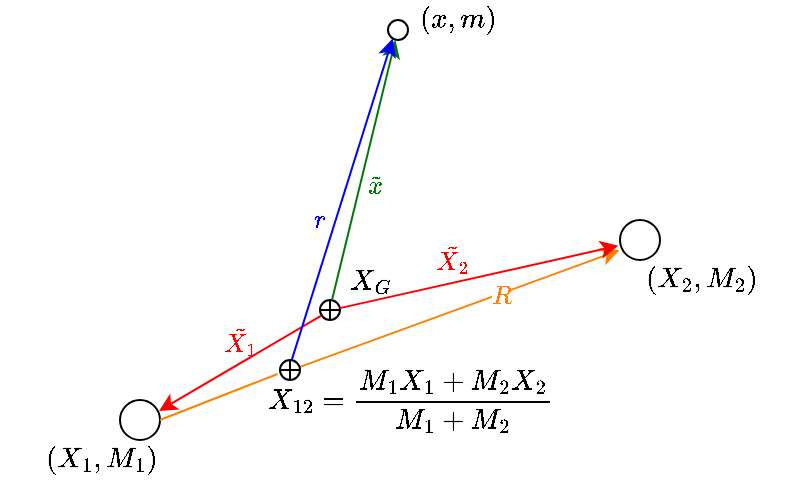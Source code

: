 <mxfile version="19.0.3" type="device"><diagram id="5j2hIf1bEWQU5kfmRZ-t" name="Page-1"><mxGraphModel dx="441" dy="410" grid="1" gridSize="10" guides="1" tooltips="1" connect="1" arrows="1" fold="1" page="1" pageScale="1" pageWidth="827" pageHeight="1169" math="1" shadow="0"><root><mxCell id="0"/><mxCell id="1" parent="0"/><mxCell id="Oq_LvNj-KgbVxkz7dXcU-1" value="" style="ellipse;whiteSpace=wrap;html=1;aspect=fixed;" vertex="1" parent="1"><mxGeometry x="270" y="390" width="20" height="20" as="geometry"/></mxCell><mxCell id="Oq_LvNj-KgbVxkz7dXcU-2" value="" style="ellipse;whiteSpace=wrap;html=1;aspect=fixed;" vertex="1" parent="1"><mxGeometry x="520" y="300" width="20" height="20" as="geometry"/></mxCell><mxCell id="Oq_LvNj-KgbVxkz7dXcU-8" value="" style="ellipse;whiteSpace=wrap;html=1;aspect=fixed;" vertex="1" parent="1"><mxGeometry x="404" y="200" width="10" height="10" as="geometry"/></mxCell><mxCell id="Oq_LvNj-KgbVxkz7dXcU-14" value="$$X_{12} = \frac{M_1 X_1+ M_2 X_2}{M_1+M_2}$$" style="text;html=1;align=center;verticalAlign=middle;resizable=0;points=[];autosize=1;strokeColor=none;fillColor=none;" vertex="1" parent="1"><mxGeometry x="270" y="380" width="290" height="20" as="geometry"/></mxCell><mxCell id="Oq_LvNj-KgbVxkz7dXcU-15" value="$$(X_1,M_1)$$" style="text;html=1;align=center;verticalAlign=middle;resizable=0;points=[];autosize=1;strokeColor=none;fillColor=none;" vertex="1" parent="1"><mxGeometry x="210" y="410" width="100" height="20" as="geometry"/></mxCell><mxCell id="Oq_LvNj-KgbVxkz7dXcU-16" value="$$(X_2,M_2)$$" style="text;html=1;align=center;verticalAlign=middle;resizable=0;points=[];autosize=1;strokeColor=none;fillColor=none;" vertex="1" parent="1"><mxGeometry x="510" y="320" width="100" height="20" as="geometry"/></mxCell><mxCell id="Oq_LvNj-KgbVxkz7dXcU-17" value="$$(x,m)$$" style="text;html=1;align=center;verticalAlign=middle;resizable=0;points=[];autosize=1;strokeColor=none;fillColor=none;" vertex="1" parent="1"><mxGeometry x="404" y="190" width="70" height="20" as="geometry"/></mxCell><mxCell id="Oq_LvNj-KgbVxkz7dXcU-22" value="" style="endArrow=classic;html=1;rounded=0;exitX=1;exitY=0.344;exitDx=0;exitDy=0;entryX=-0.014;entryY=0.757;entryDx=0;entryDy=0;entryPerimeter=0;startArrow=none;exitPerimeter=0;strokeColor=#FF8000;" edge="1" parent="1" source="Oq_LvNj-KgbVxkz7dXcU-11" target="Oq_LvNj-KgbVxkz7dXcU-2"><mxGeometry width="50" height="50" relative="1" as="geometry"><mxPoint x="360" y="370" as="sourcePoint"/><mxPoint x="410" y="320" as="targetPoint"/></mxGeometry></mxCell><mxCell id="Oq_LvNj-KgbVxkz7dXcU-38" value="$$R$$" style="edgeLabel;html=1;align=center;verticalAlign=middle;resizable=0;points=[];fontColor=#FF8000;" vertex="1" connectable="0" parent="Oq_LvNj-KgbVxkz7dXcU-22"><mxGeometry x="0.246" y="-1" relative="1" as="geometry"><mxPoint as="offset"/></mxGeometry></mxCell><mxCell id="Oq_LvNj-KgbVxkz7dXcU-11" value="" style="shape=orEllipse;perimeter=ellipsePerimeter;whiteSpace=wrap;html=1;backgroundOutline=1;" vertex="1" parent="1"><mxGeometry x="350" y="370" width="10" height="10" as="geometry"/></mxCell><mxCell id="Oq_LvNj-KgbVxkz7dXcU-25" value="" style="endArrow=none;html=1;rounded=0;exitX=1;exitY=0.5;exitDx=0;exitDy=0;entryX=-0.122;entryY=0.7;entryDx=0;entryDy=0;entryPerimeter=0;strokeColor=#FF8000;" edge="1" parent="1" source="Oq_LvNj-KgbVxkz7dXcU-1" target="Oq_LvNj-KgbVxkz7dXcU-11"><mxGeometry width="50" height="50" relative="1" as="geometry"><mxPoint x="290" y="400" as="sourcePoint"/><mxPoint x="519.72" y="315.14" as="targetPoint"/></mxGeometry></mxCell><mxCell id="Oq_LvNj-KgbVxkz7dXcU-26" value="" style="shape=orEllipse;perimeter=ellipsePerimeter;whiteSpace=wrap;html=1;backgroundOutline=1;" vertex="1" parent="1"><mxGeometry x="370" y="340" width="10" height="10" as="geometry"/></mxCell><mxCell id="Oq_LvNj-KgbVxkz7dXcU-27" value="$$X_{G}$$" style="text;html=1;align=center;verticalAlign=middle;resizable=0;points=[];autosize=1;strokeColor=none;fillColor=none;" vertex="1" parent="1"><mxGeometry x="360" y="320" width="70" height="20" as="geometry"/></mxCell><mxCell id="Oq_LvNj-KgbVxkz7dXcU-30" value="" style="endArrow=classic;html=1;rounded=0;strokeColor=#FF0000;exitX=0.993;exitY=0.407;exitDx=0;exitDy=0;exitPerimeter=0;entryX=-0.043;entryY=0.643;entryDx=0;entryDy=0;entryPerimeter=0;" edge="1" parent="1" source="Oq_LvNj-KgbVxkz7dXcU-26" target="Oq_LvNj-KgbVxkz7dXcU-2"><mxGeometry width="50" height="50" relative="1" as="geometry"><mxPoint x="390" y="270" as="sourcePoint"/><mxPoint x="490" y="310" as="targetPoint"/></mxGeometry></mxCell><mxCell id="Oq_LvNj-KgbVxkz7dXcU-31" value="$$\tilde{X_2}$$" style="edgeLabel;html=1;align=center;verticalAlign=middle;resizable=0;points=[];fontColor=#FF0000;labelBackgroundColor=none;" vertex="1" connectable="0" parent="Oq_LvNj-KgbVxkz7dXcU-30"><mxGeometry x="-0.344" relative="1" as="geometry"><mxPoint x="10" y="-14" as="offset"/></mxGeometry></mxCell><mxCell id="Oq_LvNj-KgbVxkz7dXcU-32" value="" style="endArrow=classic;html=1;rounded=0;strokeColor=#FF0000;entryX=0.976;entryY=0.272;entryDx=0;entryDy=0;entryPerimeter=0;exitX=0.065;exitY=0.784;exitDx=0;exitDy=0;exitPerimeter=0;" edge="1" parent="1" source="Oq_LvNj-KgbVxkz7dXcU-26" target="Oq_LvNj-KgbVxkz7dXcU-1"><mxGeometry width="50" height="50" relative="1" as="geometry"><mxPoint x="350" y="350" as="sourcePoint"/><mxPoint x="290" y="380" as="targetPoint"/></mxGeometry></mxCell><mxCell id="Oq_LvNj-KgbVxkz7dXcU-33" value="$$\tilde{X_1}$$" style="edgeLabel;html=1;align=center;verticalAlign=middle;resizable=0;points=[];fontColor=#FF0000;labelBackgroundColor=none;" vertex="1" connectable="0" parent="Oq_LvNj-KgbVxkz7dXcU-32"><mxGeometry x="-0.344" relative="1" as="geometry"><mxPoint x="-14" y="-3" as="offset"/></mxGeometry></mxCell><mxCell id="Oq_LvNj-KgbVxkz7dXcU-34" value="" style="endArrow=classic;html=1;rounded=0;strokeColor=#007808;exitX=0.609;exitY=-0.032;exitDx=0;exitDy=0;exitPerimeter=0;entryX=0.373;entryY=1;entryDx=0;entryDy=0;entryPerimeter=0;" edge="1" parent="1" source="Oq_LvNj-KgbVxkz7dXcU-26" target="Oq_LvNj-KgbVxkz7dXcU-8"><mxGeometry width="50" height="50" relative="1" as="geometry"><mxPoint x="395.0" y="291.21" as="sourcePoint"/><mxPoint x="440" y="180" as="targetPoint"/></mxGeometry></mxCell><mxCell id="Oq_LvNj-KgbVxkz7dXcU-35" value="$$\tilde{x}$$" style="edgeLabel;html=1;align=center;verticalAlign=middle;resizable=0;points=[];fontColor=#007808;labelBackgroundColor=none;" vertex="1" connectable="0" parent="Oq_LvNj-KgbVxkz7dXcU-34"><mxGeometry x="-0.344" relative="1" as="geometry"><mxPoint x="10" y="-14" as="offset"/></mxGeometry></mxCell><mxCell id="Oq_LvNj-KgbVxkz7dXcU-36" value="" style="endArrow=classic;html=1;rounded=0;fontColor=#007808;strokeColor=#0000FF;exitX=0.586;exitY=0.004;exitDx=0;exitDy=0;exitPerimeter=0;entryX=0.234;entryY=0.931;entryDx=0;entryDy=0;entryPerimeter=0;" edge="1" parent="1" source="Oq_LvNj-KgbVxkz7dXcU-11" target="Oq_LvNj-KgbVxkz7dXcU-8"><mxGeometry width="50" height="50" relative="1" as="geometry"><mxPoint x="300" y="350" as="sourcePoint"/><mxPoint x="389.677" y="220" as="targetPoint"/></mxGeometry></mxCell><mxCell id="Oq_LvNj-KgbVxkz7dXcU-37" value="$$r$$" style="edgeLabel;html=1;align=center;verticalAlign=middle;resizable=0;points=[];fontColor=#0000FF;labelBackgroundColor=none;" vertex="1" connectable="0" parent="Oq_LvNj-KgbVxkz7dXcU-36"><mxGeometry x="-0.14" relative="1" as="geometry"><mxPoint x="-9" y="-1" as="offset"/></mxGeometry></mxCell></root></mxGraphModel></diagram></mxfile>